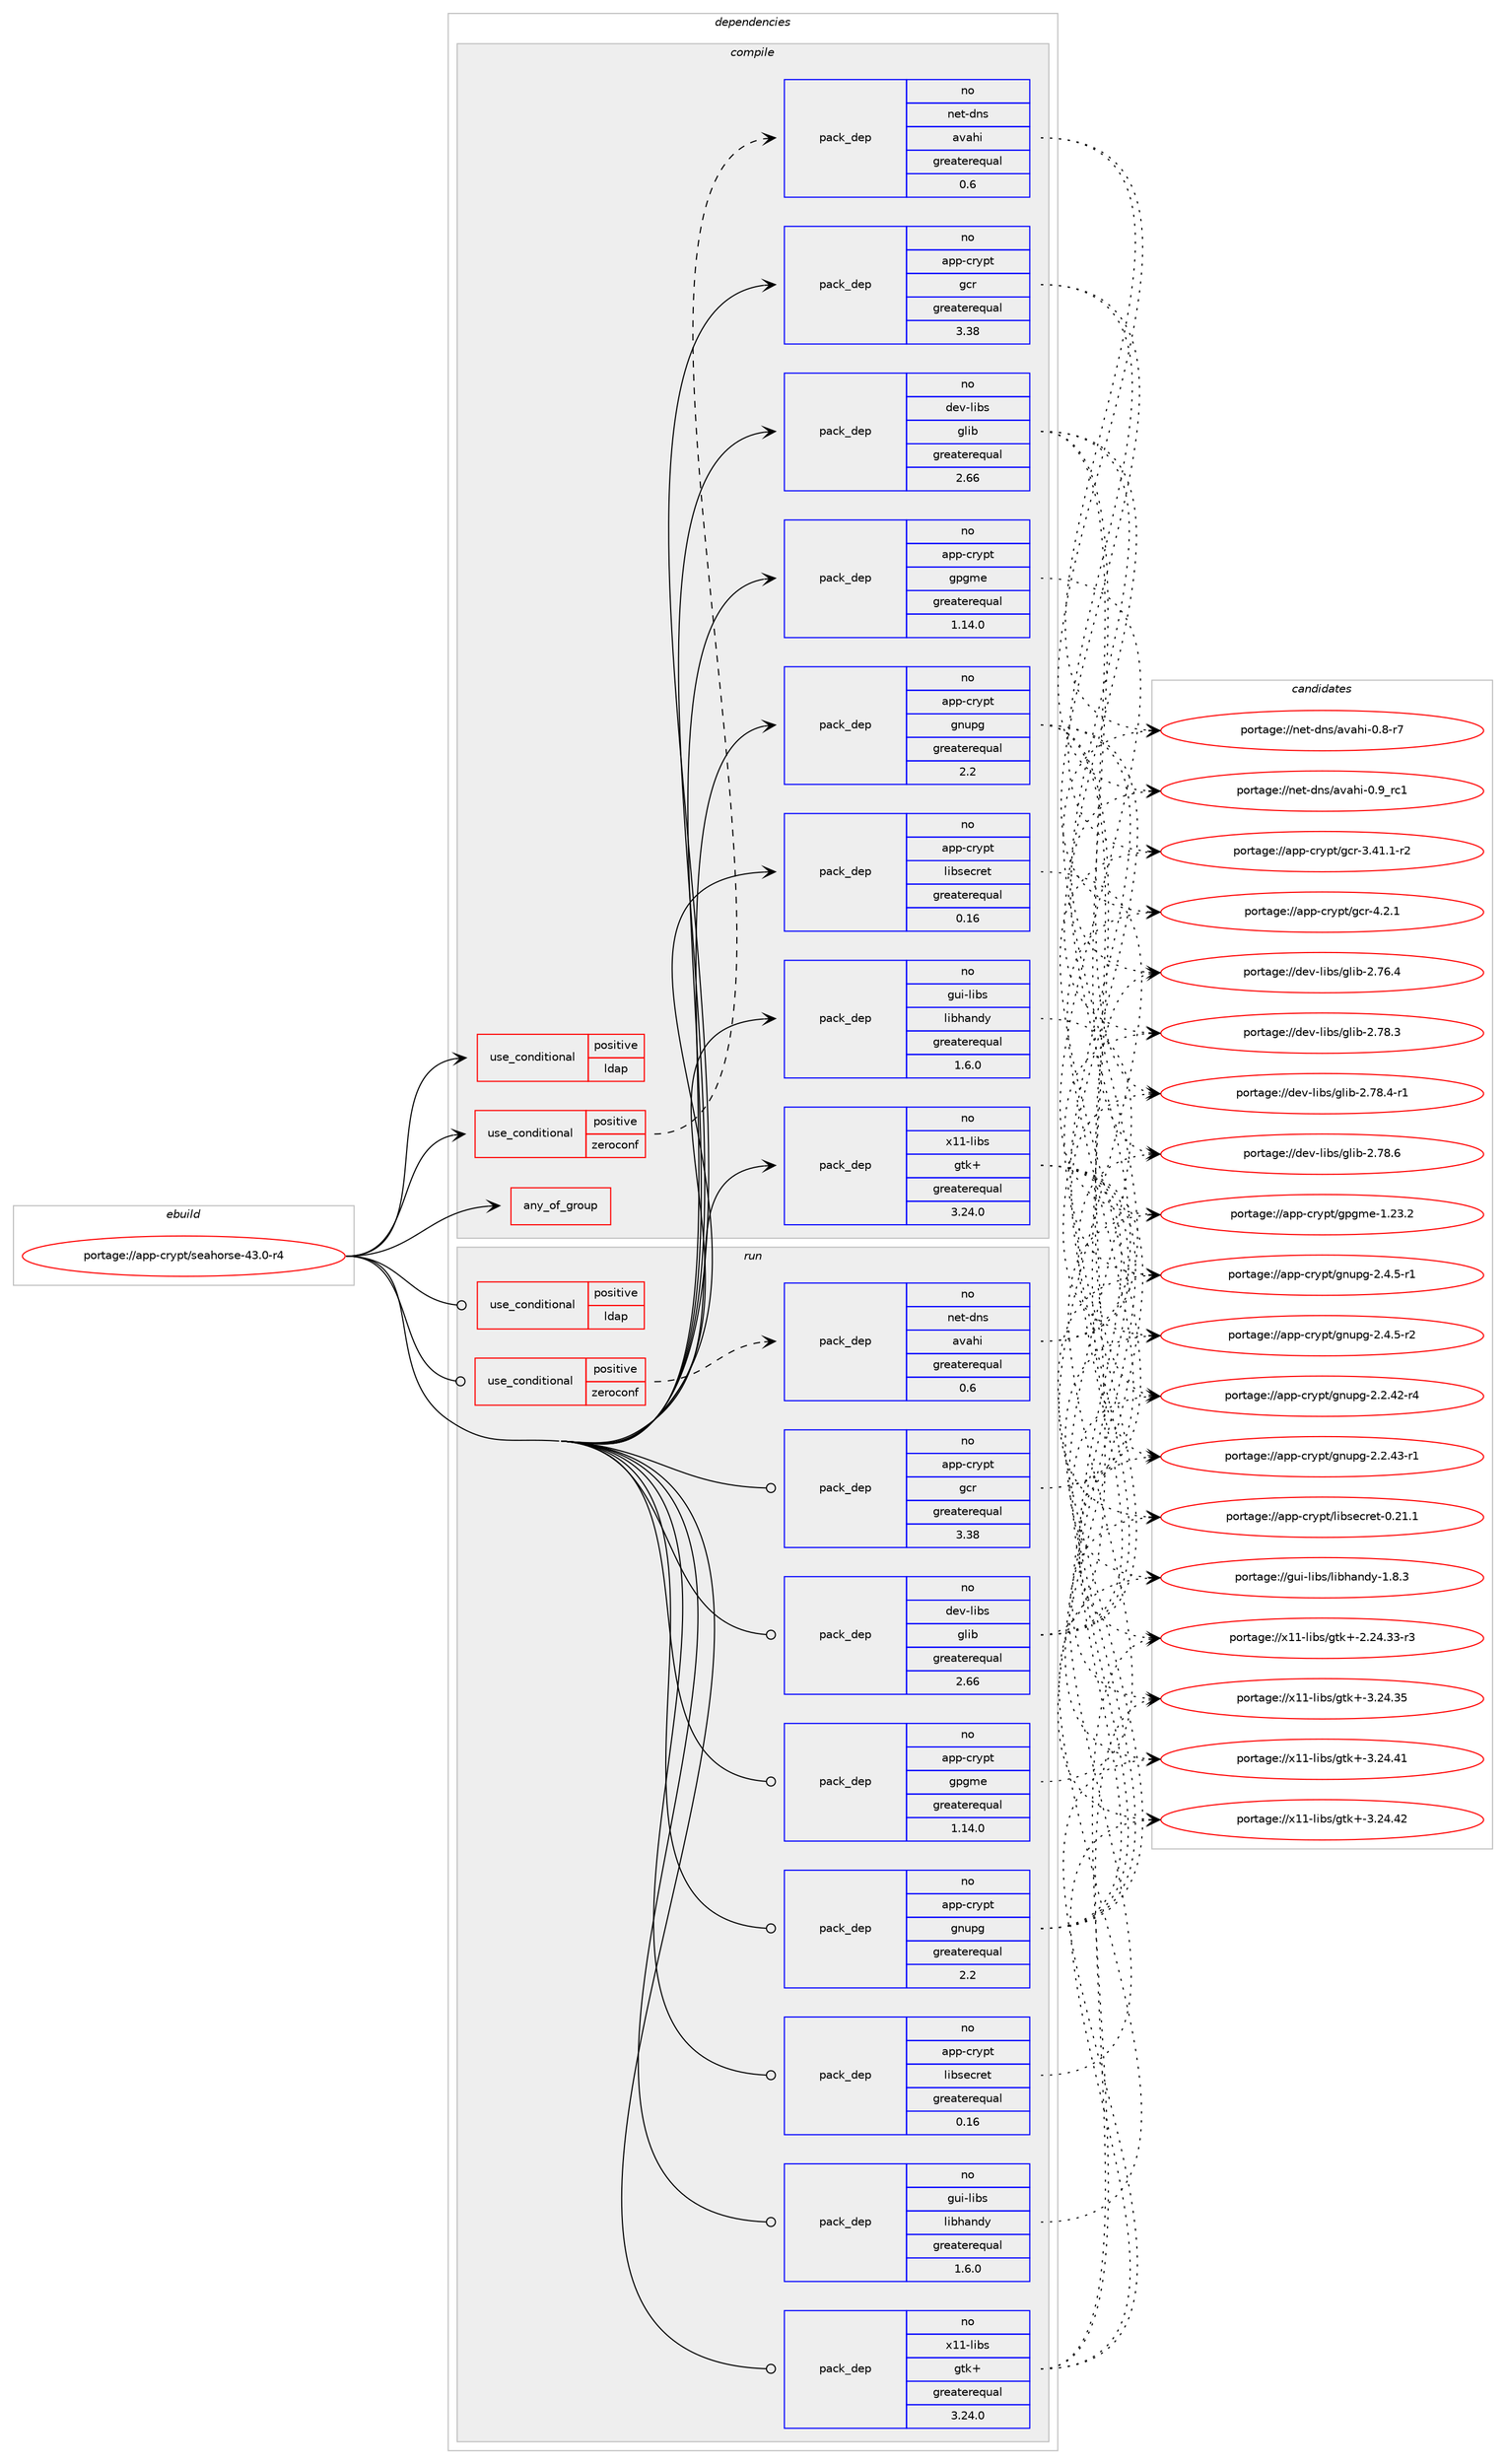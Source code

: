 digraph prolog {

# *************
# Graph options
# *************

newrank=true;
concentrate=true;
compound=true;
graph [rankdir=LR,fontname=Helvetica,fontsize=10,ranksep=1.5];#, ranksep=2.5, nodesep=0.2];
edge  [arrowhead=vee];
node  [fontname=Helvetica,fontsize=10];

# **********
# The ebuild
# **********

subgraph cluster_leftcol {
color=gray;
rank=same;
label=<<i>ebuild</i>>;
id [label="portage://app-crypt/seahorse-43.0-r4", color=red, width=4, href="../app-crypt/seahorse-43.0-r4.svg"];
}

# ****************
# The dependencies
# ****************

subgraph cluster_midcol {
color=gray;
label=<<i>dependencies</i>>;
subgraph cluster_compile {
fillcolor="#eeeeee";
style=filled;
label=<<i>compile</i>>;
subgraph any85 {
dependency5860 [label=<<TABLE BORDER="0" CELLBORDER="1" CELLSPACING="0" CELLPADDING="4"><TR><TD CELLPADDING="10">any_of_group</TD></TR></TABLE>>, shape=none, color=red];# *** BEGIN UNKNOWN DEPENDENCY TYPE (TODO) ***
# dependency5860 -> package_dependency(portage://app-crypt/seahorse-43.0-r4,install,no,dev-lang,vala,none,[,,],[slot(0.56)],[])
# *** END UNKNOWN DEPENDENCY TYPE (TODO) ***

}
id:e -> dependency5860:w [weight=20,style="solid",arrowhead="vee"];
subgraph cond3617 {
dependency5861 [label=<<TABLE BORDER="0" CELLBORDER="1" CELLSPACING="0" CELLPADDING="4"><TR><TD ROWSPAN="3" CELLPADDING="10">use_conditional</TD></TR><TR><TD>positive</TD></TR><TR><TD>ldap</TD></TR></TABLE>>, shape=none, color=red];
# *** BEGIN UNKNOWN DEPENDENCY TYPE (TODO) ***
# dependency5861 -> package_dependency(portage://app-crypt/seahorse-43.0-r4,install,no,net-nds,openldap,none,[,,],any_same_slot,[])
# *** END UNKNOWN DEPENDENCY TYPE (TODO) ***

}
id:e -> dependency5861:w [weight=20,style="solid",arrowhead="vee"];
subgraph cond3618 {
dependency5862 [label=<<TABLE BORDER="0" CELLBORDER="1" CELLSPACING="0" CELLPADDING="4"><TR><TD ROWSPAN="3" CELLPADDING="10">use_conditional</TD></TR><TR><TD>positive</TD></TR><TR><TD>zeroconf</TD></TR></TABLE>>, shape=none, color=red];
subgraph pack2157 {
dependency5863 [label=<<TABLE BORDER="0" CELLBORDER="1" CELLSPACING="0" CELLPADDING="4" WIDTH="220"><TR><TD ROWSPAN="6" CELLPADDING="30">pack_dep</TD></TR><TR><TD WIDTH="110">no</TD></TR><TR><TD>net-dns</TD></TR><TR><TD>avahi</TD></TR><TR><TD>greaterequal</TD></TR><TR><TD>0.6</TD></TR></TABLE>>, shape=none, color=blue];
}
dependency5862:e -> dependency5863:w [weight=20,style="dashed",arrowhead="vee"];
}
id:e -> dependency5862:w [weight=20,style="solid",arrowhead="vee"];
subgraph pack2158 {
dependency5864 [label=<<TABLE BORDER="0" CELLBORDER="1" CELLSPACING="0" CELLPADDING="4" WIDTH="220"><TR><TD ROWSPAN="6" CELLPADDING="30">pack_dep</TD></TR><TR><TD WIDTH="110">no</TD></TR><TR><TD>app-crypt</TD></TR><TR><TD>gcr</TD></TR><TR><TD>greaterequal</TD></TR><TR><TD>3.38</TD></TR></TABLE>>, shape=none, color=blue];
}
id:e -> dependency5864:w [weight=20,style="solid",arrowhead="vee"];
# *** BEGIN UNKNOWN DEPENDENCY TYPE (TODO) ***
# id -> package_dependency(portage://app-crypt/seahorse-43.0-r4,install,no,app-crypt,gcr,none,[,,],[slot(0)],[use(enable(vala),none)])
# *** END UNKNOWN DEPENDENCY TYPE (TODO) ***

subgraph pack2159 {
dependency5865 [label=<<TABLE BORDER="0" CELLBORDER="1" CELLSPACING="0" CELLPADDING="4" WIDTH="220"><TR><TD ROWSPAN="6" CELLPADDING="30">pack_dep</TD></TR><TR><TD WIDTH="110">no</TD></TR><TR><TD>app-crypt</TD></TR><TR><TD>gnupg</TD></TR><TR><TD>greaterequal</TD></TR><TR><TD>2.2</TD></TR></TABLE>>, shape=none, color=blue];
}
id:e -> dependency5865:w [weight=20,style="solid",arrowhead="vee"];
subgraph pack2160 {
dependency5866 [label=<<TABLE BORDER="0" CELLBORDER="1" CELLSPACING="0" CELLPADDING="4" WIDTH="220"><TR><TD ROWSPAN="6" CELLPADDING="30">pack_dep</TD></TR><TR><TD WIDTH="110">no</TD></TR><TR><TD>app-crypt</TD></TR><TR><TD>gpgme</TD></TR><TR><TD>greaterequal</TD></TR><TR><TD>1.14.0</TD></TR></TABLE>>, shape=none, color=blue];
}
id:e -> dependency5866:w [weight=20,style="solid",arrowhead="vee"];
subgraph pack2161 {
dependency5867 [label=<<TABLE BORDER="0" CELLBORDER="1" CELLSPACING="0" CELLPADDING="4" WIDTH="220"><TR><TD ROWSPAN="6" CELLPADDING="30">pack_dep</TD></TR><TR><TD WIDTH="110">no</TD></TR><TR><TD>app-crypt</TD></TR><TR><TD>libsecret</TD></TR><TR><TD>greaterequal</TD></TR><TR><TD>0.16</TD></TR></TABLE>>, shape=none, color=blue];
}
id:e -> dependency5867:w [weight=20,style="solid",arrowhead="vee"];
# *** BEGIN UNKNOWN DEPENDENCY TYPE (TODO) ***
# id -> package_dependency(portage://app-crypt/seahorse-43.0-r4,install,no,app-crypt,libsecret,none,[,,],[],[use(enable(vala),none)])
# *** END UNKNOWN DEPENDENCY TYPE (TODO) ***

subgraph pack2162 {
dependency5868 [label=<<TABLE BORDER="0" CELLBORDER="1" CELLSPACING="0" CELLPADDING="4" WIDTH="220"><TR><TD ROWSPAN="6" CELLPADDING="30">pack_dep</TD></TR><TR><TD WIDTH="110">no</TD></TR><TR><TD>dev-libs</TD></TR><TR><TD>glib</TD></TR><TR><TD>greaterequal</TD></TR><TR><TD>2.66</TD></TR></TABLE>>, shape=none, color=blue];
}
id:e -> dependency5868:w [weight=20,style="solid",arrowhead="vee"];
# *** BEGIN UNKNOWN DEPENDENCY TYPE (TODO) ***
# id -> package_dependency(portage://app-crypt/seahorse-43.0-r4,install,no,dev-libs,libpwquality,none,[,,],[],[])
# *** END UNKNOWN DEPENDENCY TYPE (TODO) ***

# *** BEGIN UNKNOWN DEPENDENCY TYPE (TODO) ***
# id -> package_dependency(portage://app-crypt/seahorse-43.0-r4,install,no,dev-libs,libxml2,none,[,,],[slot(2)],[])
# *** END UNKNOWN DEPENDENCY TYPE (TODO) ***

subgraph pack2163 {
dependency5869 [label=<<TABLE BORDER="0" CELLBORDER="1" CELLSPACING="0" CELLPADDING="4" WIDTH="220"><TR><TD ROWSPAN="6" CELLPADDING="30">pack_dep</TD></TR><TR><TD WIDTH="110">no</TD></TR><TR><TD>gui-libs</TD></TR><TR><TD>libhandy</TD></TR><TR><TD>greaterequal</TD></TR><TR><TD>1.6.0</TD></TR></TABLE>>, shape=none, color=blue];
}
id:e -> dependency5869:w [weight=20,style="solid",arrowhead="vee"];
# *** BEGIN UNKNOWN DEPENDENCY TYPE (TODO) ***
# id -> package_dependency(portage://app-crypt/seahorse-43.0-r4,install,no,gui-libs,libhandy,none,[,,],[slot(1)],[use(enable(vala),none)])
# *** END UNKNOWN DEPENDENCY TYPE (TODO) ***

# *** BEGIN UNKNOWN DEPENDENCY TYPE (TODO) ***
# id -> package_dependency(portage://app-crypt/seahorse-43.0-r4,install,no,net-libs,libsoup,none,[,,],[slot(3.0)],[])
# *** END UNKNOWN DEPENDENCY TYPE (TODO) ***

# *** BEGIN UNKNOWN DEPENDENCY TYPE (TODO) ***
# id -> package_dependency(portage://app-crypt/seahorse-43.0-r4,install,no,virtual,openssh,none,[,,],[],[])
# *** END UNKNOWN DEPENDENCY TYPE (TODO) ***

subgraph pack2164 {
dependency5870 [label=<<TABLE BORDER="0" CELLBORDER="1" CELLSPACING="0" CELLPADDING="4" WIDTH="220"><TR><TD ROWSPAN="6" CELLPADDING="30">pack_dep</TD></TR><TR><TD WIDTH="110">no</TD></TR><TR><TD>x11-libs</TD></TR><TR><TD>gtk+</TD></TR><TR><TD>greaterequal</TD></TR><TR><TD>3.24.0</TD></TR></TABLE>>, shape=none, color=blue];
}
id:e -> dependency5870:w [weight=20,style="solid",arrowhead="vee"];
}
subgraph cluster_compileandrun {
fillcolor="#eeeeee";
style=filled;
label=<<i>compile and run</i>>;
}
subgraph cluster_run {
fillcolor="#eeeeee";
style=filled;
label=<<i>run</i>>;
subgraph cond3619 {
dependency5871 [label=<<TABLE BORDER="0" CELLBORDER="1" CELLSPACING="0" CELLPADDING="4"><TR><TD ROWSPAN="3" CELLPADDING="10">use_conditional</TD></TR><TR><TD>positive</TD></TR><TR><TD>ldap</TD></TR></TABLE>>, shape=none, color=red];
# *** BEGIN UNKNOWN DEPENDENCY TYPE (TODO) ***
# dependency5871 -> package_dependency(portage://app-crypt/seahorse-43.0-r4,run,no,net-nds,openldap,none,[,,],any_same_slot,[])
# *** END UNKNOWN DEPENDENCY TYPE (TODO) ***

}
id:e -> dependency5871:w [weight=20,style="solid",arrowhead="odot"];
subgraph cond3620 {
dependency5872 [label=<<TABLE BORDER="0" CELLBORDER="1" CELLSPACING="0" CELLPADDING="4"><TR><TD ROWSPAN="3" CELLPADDING="10">use_conditional</TD></TR><TR><TD>positive</TD></TR><TR><TD>zeroconf</TD></TR></TABLE>>, shape=none, color=red];
subgraph pack2165 {
dependency5873 [label=<<TABLE BORDER="0" CELLBORDER="1" CELLSPACING="0" CELLPADDING="4" WIDTH="220"><TR><TD ROWSPAN="6" CELLPADDING="30">pack_dep</TD></TR><TR><TD WIDTH="110">no</TD></TR><TR><TD>net-dns</TD></TR><TR><TD>avahi</TD></TR><TR><TD>greaterequal</TD></TR><TR><TD>0.6</TD></TR></TABLE>>, shape=none, color=blue];
}
dependency5872:e -> dependency5873:w [weight=20,style="dashed",arrowhead="vee"];
}
id:e -> dependency5872:w [weight=20,style="solid",arrowhead="odot"];
subgraph pack2166 {
dependency5874 [label=<<TABLE BORDER="0" CELLBORDER="1" CELLSPACING="0" CELLPADDING="4" WIDTH="220"><TR><TD ROWSPAN="6" CELLPADDING="30">pack_dep</TD></TR><TR><TD WIDTH="110">no</TD></TR><TR><TD>app-crypt</TD></TR><TR><TD>gcr</TD></TR><TR><TD>greaterequal</TD></TR><TR><TD>3.38</TD></TR></TABLE>>, shape=none, color=blue];
}
id:e -> dependency5874:w [weight=20,style="solid",arrowhead="odot"];
subgraph pack2167 {
dependency5875 [label=<<TABLE BORDER="0" CELLBORDER="1" CELLSPACING="0" CELLPADDING="4" WIDTH="220"><TR><TD ROWSPAN="6" CELLPADDING="30">pack_dep</TD></TR><TR><TD WIDTH="110">no</TD></TR><TR><TD>app-crypt</TD></TR><TR><TD>gnupg</TD></TR><TR><TD>greaterequal</TD></TR><TR><TD>2.2</TD></TR></TABLE>>, shape=none, color=blue];
}
id:e -> dependency5875:w [weight=20,style="solid",arrowhead="odot"];
subgraph pack2168 {
dependency5876 [label=<<TABLE BORDER="0" CELLBORDER="1" CELLSPACING="0" CELLPADDING="4" WIDTH="220"><TR><TD ROWSPAN="6" CELLPADDING="30">pack_dep</TD></TR><TR><TD WIDTH="110">no</TD></TR><TR><TD>app-crypt</TD></TR><TR><TD>gpgme</TD></TR><TR><TD>greaterequal</TD></TR><TR><TD>1.14.0</TD></TR></TABLE>>, shape=none, color=blue];
}
id:e -> dependency5876:w [weight=20,style="solid",arrowhead="odot"];
subgraph pack2169 {
dependency5877 [label=<<TABLE BORDER="0" CELLBORDER="1" CELLSPACING="0" CELLPADDING="4" WIDTH="220"><TR><TD ROWSPAN="6" CELLPADDING="30">pack_dep</TD></TR><TR><TD WIDTH="110">no</TD></TR><TR><TD>app-crypt</TD></TR><TR><TD>libsecret</TD></TR><TR><TD>greaterequal</TD></TR><TR><TD>0.16</TD></TR></TABLE>>, shape=none, color=blue];
}
id:e -> dependency5877:w [weight=20,style="solid",arrowhead="odot"];
subgraph pack2170 {
dependency5878 [label=<<TABLE BORDER="0" CELLBORDER="1" CELLSPACING="0" CELLPADDING="4" WIDTH="220"><TR><TD ROWSPAN="6" CELLPADDING="30">pack_dep</TD></TR><TR><TD WIDTH="110">no</TD></TR><TR><TD>dev-libs</TD></TR><TR><TD>glib</TD></TR><TR><TD>greaterequal</TD></TR><TR><TD>2.66</TD></TR></TABLE>>, shape=none, color=blue];
}
id:e -> dependency5878:w [weight=20,style="solid",arrowhead="odot"];
# *** BEGIN UNKNOWN DEPENDENCY TYPE (TODO) ***
# id -> package_dependency(portage://app-crypt/seahorse-43.0-r4,run,no,dev-libs,libpwquality,none,[,,],[],[])
# *** END UNKNOWN DEPENDENCY TYPE (TODO) ***

subgraph pack2171 {
dependency5879 [label=<<TABLE BORDER="0" CELLBORDER="1" CELLSPACING="0" CELLPADDING="4" WIDTH="220"><TR><TD ROWSPAN="6" CELLPADDING="30">pack_dep</TD></TR><TR><TD WIDTH="110">no</TD></TR><TR><TD>gui-libs</TD></TR><TR><TD>libhandy</TD></TR><TR><TD>greaterequal</TD></TR><TR><TD>1.6.0</TD></TR></TABLE>>, shape=none, color=blue];
}
id:e -> dependency5879:w [weight=20,style="solid",arrowhead="odot"];
# *** BEGIN UNKNOWN DEPENDENCY TYPE (TODO) ***
# id -> package_dependency(portage://app-crypt/seahorse-43.0-r4,run,no,net-libs,libsoup,none,[,,],[slot(3.0)],[])
# *** END UNKNOWN DEPENDENCY TYPE (TODO) ***

# *** BEGIN UNKNOWN DEPENDENCY TYPE (TODO) ***
# id -> package_dependency(portage://app-crypt/seahorse-43.0-r4,run,no,virtual,openssh,none,[,,],[],[])
# *** END UNKNOWN DEPENDENCY TYPE (TODO) ***

subgraph pack2172 {
dependency5880 [label=<<TABLE BORDER="0" CELLBORDER="1" CELLSPACING="0" CELLPADDING="4" WIDTH="220"><TR><TD ROWSPAN="6" CELLPADDING="30">pack_dep</TD></TR><TR><TD WIDTH="110">no</TD></TR><TR><TD>x11-libs</TD></TR><TR><TD>gtk+</TD></TR><TR><TD>greaterequal</TD></TR><TR><TD>3.24.0</TD></TR></TABLE>>, shape=none, color=blue];
}
id:e -> dependency5880:w [weight=20,style="solid",arrowhead="odot"];
}
}

# **************
# The candidates
# **************

subgraph cluster_choices {
rank=same;
color=gray;
label=<<i>candidates</i>>;

subgraph choice2157 {
color=black;
nodesep=1;
choice11010111645100110115479711897104105454846564511455 [label="portage://net-dns/avahi-0.8-r7", color=red, width=4,href="../net-dns/avahi-0.8-r7.svg"];
choice1101011164510011011547971189710410545484657951149949 [label="portage://net-dns/avahi-0.9_rc1", color=red, width=4,href="../net-dns/avahi-0.9_rc1.svg"];
dependency5863:e -> choice11010111645100110115479711897104105454846564511455:w [style=dotted,weight="100"];
dependency5863:e -> choice1101011164510011011547971189710410545484657951149949:w [style=dotted,weight="100"];
}
subgraph choice2158 {
color=black;
nodesep=1;
choice9711211245991141211121164710399114455146524946494511450 [label="portage://app-crypt/gcr-3.41.1-r2", color=red, width=4,href="../app-crypt/gcr-3.41.1-r2.svg"];
choice9711211245991141211121164710399114455246504649 [label="portage://app-crypt/gcr-4.2.1", color=red, width=4,href="../app-crypt/gcr-4.2.1.svg"];
dependency5864:e -> choice9711211245991141211121164710399114455146524946494511450:w [style=dotted,weight="100"];
dependency5864:e -> choice9711211245991141211121164710399114455246504649:w [style=dotted,weight="100"];
}
subgraph choice2159 {
color=black;
nodesep=1;
choice97112112459911412111211647103110117112103455046504652504511452 [label="portage://app-crypt/gnupg-2.2.42-r4", color=red, width=4,href="../app-crypt/gnupg-2.2.42-r4.svg"];
choice97112112459911412111211647103110117112103455046504652514511449 [label="portage://app-crypt/gnupg-2.2.43-r1", color=red, width=4,href="../app-crypt/gnupg-2.2.43-r1.svg"];
choice971121124599114121112116471031101171121034550465246534511449 [label="portage://app-crypt/gnupg-2.4.5-r1", color=red, width=4,href="../app-crypt/gnupg-2.4.5-r1.svg"];
choice971121124599114121112116471031101171121034550465246534511450 [label="portage://app-crypt/gnupg-2.4.5-r2", color=red, width=4,href="../app-crypt/gnupg-2.4.5-r2.svg"];
dependency5865:e -> choice97112112459911412111211647103110117112103455046504652504511452:w [style=dotted,weight="100"];
dependency5865:e -> choice97112112459911412111211647103110117112103455046504652514511449:w [style=dotted,weight="100"];
dependency5865:e -> choice971121124599114121112116471031101171121034550465246534511449:w [style=dotted,weight="100"];
dependency5865:e -> choice971121124599114121112116471031101171121034550465246534511450:w [style=dotted,weight="100"];
}
subgraph choice2160 {
color=black;
nodesep=1;
choice9711211245991141211121164710311210310910145494650514650 [label="portage://app-crypt/gpgme-1.23.2", color=red, width=4,href="../app-crypt/gpgme-1.23.2.svg"];
dependency5866:e -> choice9711211245991141211121164710311210310910145494650514650:w [style=dotted,weight="100"];
}
subgraph choice2161 {
color=black;
nodesep=1;
choice97112112459911412111211647108105981151019911410111645484650494649 [label="portage://app-crypt/libsecret-0.21.1", color=red, width=4,href="../app-crypt/libsecret-0.21.1.svg"];
dependency5867:e -> choice97112112459911412111211647108105981151019911410111645484650494649:w [style=dotted,weight="100"];
}
subgraph choice2162 {
color=black;
nodesep=1;
choice1001011184510810598115471031081059845504655544652 [label="portage://dev-libs/glib-2.76.4", color=red, width=4,href="../dev-libs/glib-2.76.4.svg"];
choice1001011184510810598115471031081059845504655564651 [label="portage://dev-libs/glib-2.78.3", color=red, width=4,href="../dev-libs/glib-2.78.3.svg"];
choice10010111845108105981154710310810598455046555646524511449 [label="portage://dev-libs/glib-2.78.4-r1", color=red, width=4,href="../dev-libs/glib-2.78.4-r1.svg"];
choice1001011184510810598115471031081059845504655564654 [label="portage://dev-libs/glib-2.78.6", color=red, width=4,href="../dev-libs/glib-2.78.6.svg"];
dependency5868:e -> choice1001011184510810598115471031081059845504655544652:w [style=dotted,weight="100"];
dependency5868:e -> choice1001011184510810598115471031081059845504655564651:w [style=dotted,weight="100"];
dependency5868:e -> choice10010111845108105981154710310810598455046555646524511449:w [style=dotted,weight="100"];
dependency5868:e -> choice1001011184510810598115471031081059845504655564654:w [style=dotted,weight="100"];
}
subgraph choice2163 {
color=black;
nodesep=1;
choice1031171054510810598115471081059810497110100121454946564651 [label="portage://gui-libs/libhandy-1.8.3", color=red, width=4,href="../gui-libs/libhandy-1.8.3.svg"];
dependency5869:e -> choice1031171054510810598115471081059810497110100121454946564651:w [style=dotted,weight="100"];
}
subgraph choice2164 {
color=black;
nodesep=1;
choice12049494510810598115471031161074345504650524651514511451 [label="portage://x11-libs/gtk+-2.24.33-r3", color=red, width=4,href="../x11-libs/gtk+-2.24.33-r3.svg"];
choice1204949451081059811547103116107434551465052465153 [label="portage://x11-libs/gtk+-3.24.35", color=red, width=4,href="../x11-libs/gtk+-3.24.35.svg"];
choice1204949451081059811547103116107434551465052465249 [label="portage://x11-libs/gtk+-3.24.41", color=red, width=4,href="../x11-libs/gtk+-3.24.41.svg"];
choice1204949451081059811547103116107434551465052465250 [label="portage://x11-libs/gtk+-3.24.42", color=red, width=4,href="../x11-libs/gtk+-3.24.42.svg"];
dependency5870:e -> choice12049494510810598115471031161074345504650524651514511451:w [style=dotted,weight="100"];
dependency5870:e -> choice1204949451081059811547103116107434551465052465153:w [style=dotted,weight="100"];
dependency5870:e -> choice1204949451081059811547103116107434551465052465249:w [style=dotted,weight="100"];
dependency5870:e -> choice1204949451081059811547103116107434551465052465250:w [style=dotted,weight="100"];
}
subgraph choice2165 {
color=black;
nodesep=1;
choice11010111645100110115479711897104105454846564511455 [label="portage://net-dns/avahi-0.8-r7", color=red, width=4,href="../net-dns/avahi-0.8-r7.svg"];
choice1101011164510011011547971189710410545484657951149949 [label="portage://net-dns/avahi-0.9_rc1", color=red, width=4,href="../net-dns/avahi-0.9_rc1.svg"];
dependency5873:e -> choice11010111645100110115479711897104105454846564511455:w [style=dotted,weight="100"];
dependency5873:e -> choice1101011164510011011547971189710410545484657951149949:w [style=dotted,weight="100"];
}
subgraph choice2166 {
color=black;
nodesep=1;
choice9711211245991141211121164710399114455146524946494511450 [label="portage://app-crypt/gcr-3.41.1-r2", color=red, width=4,href="../app-crypt/gcr-3.41.1-r2.svg"];
choice9711211245991141211121164710399114455246504649 [label="portage://app-crypt/gcr-4.2.1", color=red, width=4,href="../app-crypt/gcr-4.2.1.svg"];
dependency5874:e -> choice9711211245991141211121164710399114455146524946494511450:w [style=dotted,weight="100"];
dependency5874:e -> choice9711211245991141211121164710399114455246504649:w [style=dotted,weight="100"];
}
subgraph choice2167 {
color=black;
nodesep=1;
choice97112112459911412111211647103110117112103455046504652504511452 [label="portage://app-crypt/gnupg-2.2.42-r4", color=red, width=4,href="../app-crypt/gnupg-2.2.42-r4.svg"];
choice97112112459911412111211647103110117112103455046504652514511449 [label="portage://app-crypt/gnupg-2.2.43-r1", color=red, width=4,href="../app-crypt/gnupg-2.2.43-r1.svg"];
choice971121124599114121112116471031101171121034550465246534511449 [label="portage://app-crypt/gnupg-2.4.5-r1", color=red, width=4,href="../app-crypt/gnupg-2.4.5-r1.svg"];
choice971121124599114121112116471031101171121034550465246534511450 [label="portage://app-crypt/gnupg-2.4.5-r2", color=red, width=4,href="../app-crypt/gnupg-2.4.5-r2.svg"];
dependency5875:e -> choice97112112459911412111211647103110117112103455046504652504511452:w [style=dotted,weight="100"];
dependency5875:e -> choice97112112459911412111211647103110117112103455046504652514511449:w [style=dotted,weight="100"];
dependency5875:e -> choice971121124599114121112116471031101171121034550465246534511449:w [style=dotted,weight="100"];
dependency5875:e -> choice971121124599114121112116471031101171121034550465246534511450:w [style=dotted,weight="100"];
}
subgraph choice2168 {
color=black;
nodesep=1;
choice9711211245991141211121164710311210310910145494650514650 [label="portage://app-crypt/gpgme-1.23.2", color=red, width=4,href="../app-crypt/gpgme-1.23.2.svg"];
dependency5876:e -> choice9711211245991141211121164710311210310910145494650514650:w [style=dotted,weight="100"];
}
subgraph choice2169 {
color=black;
nodesep=1;
choice97112112459911412111211647108105981151019911410111645484650494649 [label="portage://app-crypt/libsecret-0.21.1", color=red, width=4,href="../app-crypt/libsecret-0.21.1.svg"];
dependency5877:e -> choice97112112459911412111211647108105981151019911410111645484650494649:w [style=dotted,weight="100"];
}
subgraph choice2170 {
color=black;
nodesep=1;
choice1001011184510810598115471031081059845504655544652 [label="portage://dev-libs/glib-2.76.4", color=red, width=4,href="../dev-libs/glib-2.76.4.svg"];
choice1001011184510810598115471031081059845504655564651 [label="portage://dev-libs/glib-2.78.3", color=red, width=4,href="../dev-libs/glib-2.78.3.svg"];
choice10010111845108105981154710310810598455046555646524511449 [label="portage://dev-libs/glib-2.78.4-r1", color=red, width=4,href="../dev-libs/glib-2.78.4-r1.svg"];
choice1001011184510810598115471031081059845504655564654 [label="portage://dev-libs/glib-2.78.6", color=red, width=4,href="../dev-libs/glib-2.78.6.svg"];
dependency5878:e -> choice1001011184510810598115471031081059845504655544652:w [style=dotted,weight="100"];
dependency5878:e -> choice1001011184510810598115471031081059845504655564651:w [style=dotted,weight="100"];
dependency5878:e -> choice10010111845108105981154710310810598455046555646524511449:w [style=dotted,weight="100"];
dependency5878:e -> choice1001011184510810598115471031081059845504655564654:w [style=dotted,weight="100"];
}
subgraph choice2171 {
color=black;
nodesep=1;
choice1031171054510810598115471081059810497110100121454946564651 [label="portage://gui-libs/libhandy-1.8.3", color=red, width=4,href="../gui-libs/libhandy-1.8.3.svg"];
dependency5879:e -> choice1031171054510810598115471081059810497110100121454946564651:w [style=dotted,weight="100"];
}
subgraph choice2172 {
color=black;
nodesep=1;
choice12049494510810598115471031161074345504650524651514511451 [label="portage://x11-libs/gtk+-2.24.33-r3", color=red, width=4,href="../x11-libs/gtk+-2.24.33-r3.svg"];
choice1204949451081059811547103116107434551465052465153 [label="portage://x11-libs/gtk+-3.24.35", color=red, width=4,href="../x11-libs/gtk+-3.24.35.svg"];
choice1204949451081059811547103116107434551465052465249 [label="portage://x11-libs/gtk+-3.24.41", color=red, width=4,href="../x11-libs/gtk+-3.24.41.svg"];
choice1204949451081059811547103116107434551465052465250 [label="portage://x11-libs/gtk+-3.24.42", color=red, width=4,href="../x11-libs/gtk+-3.24.42.svg"];
dependency5880:e -> choice12049494510810598115471031161074345504650524651514511451:w [style=dotted,weight="100"];
dependency5880:e -> choice1204949451081059811547103116107434551465052465153:w [style=dotted,weight="100"];
dependency5880:e -> choice1204949451081059811547103116107434551465052465249:w [style=dotted,weight="100"];
dependency5880:e -> choice1204949451081059811547103116107434551465052465250:w [style=dotted,weight="100"];
}
}

}
